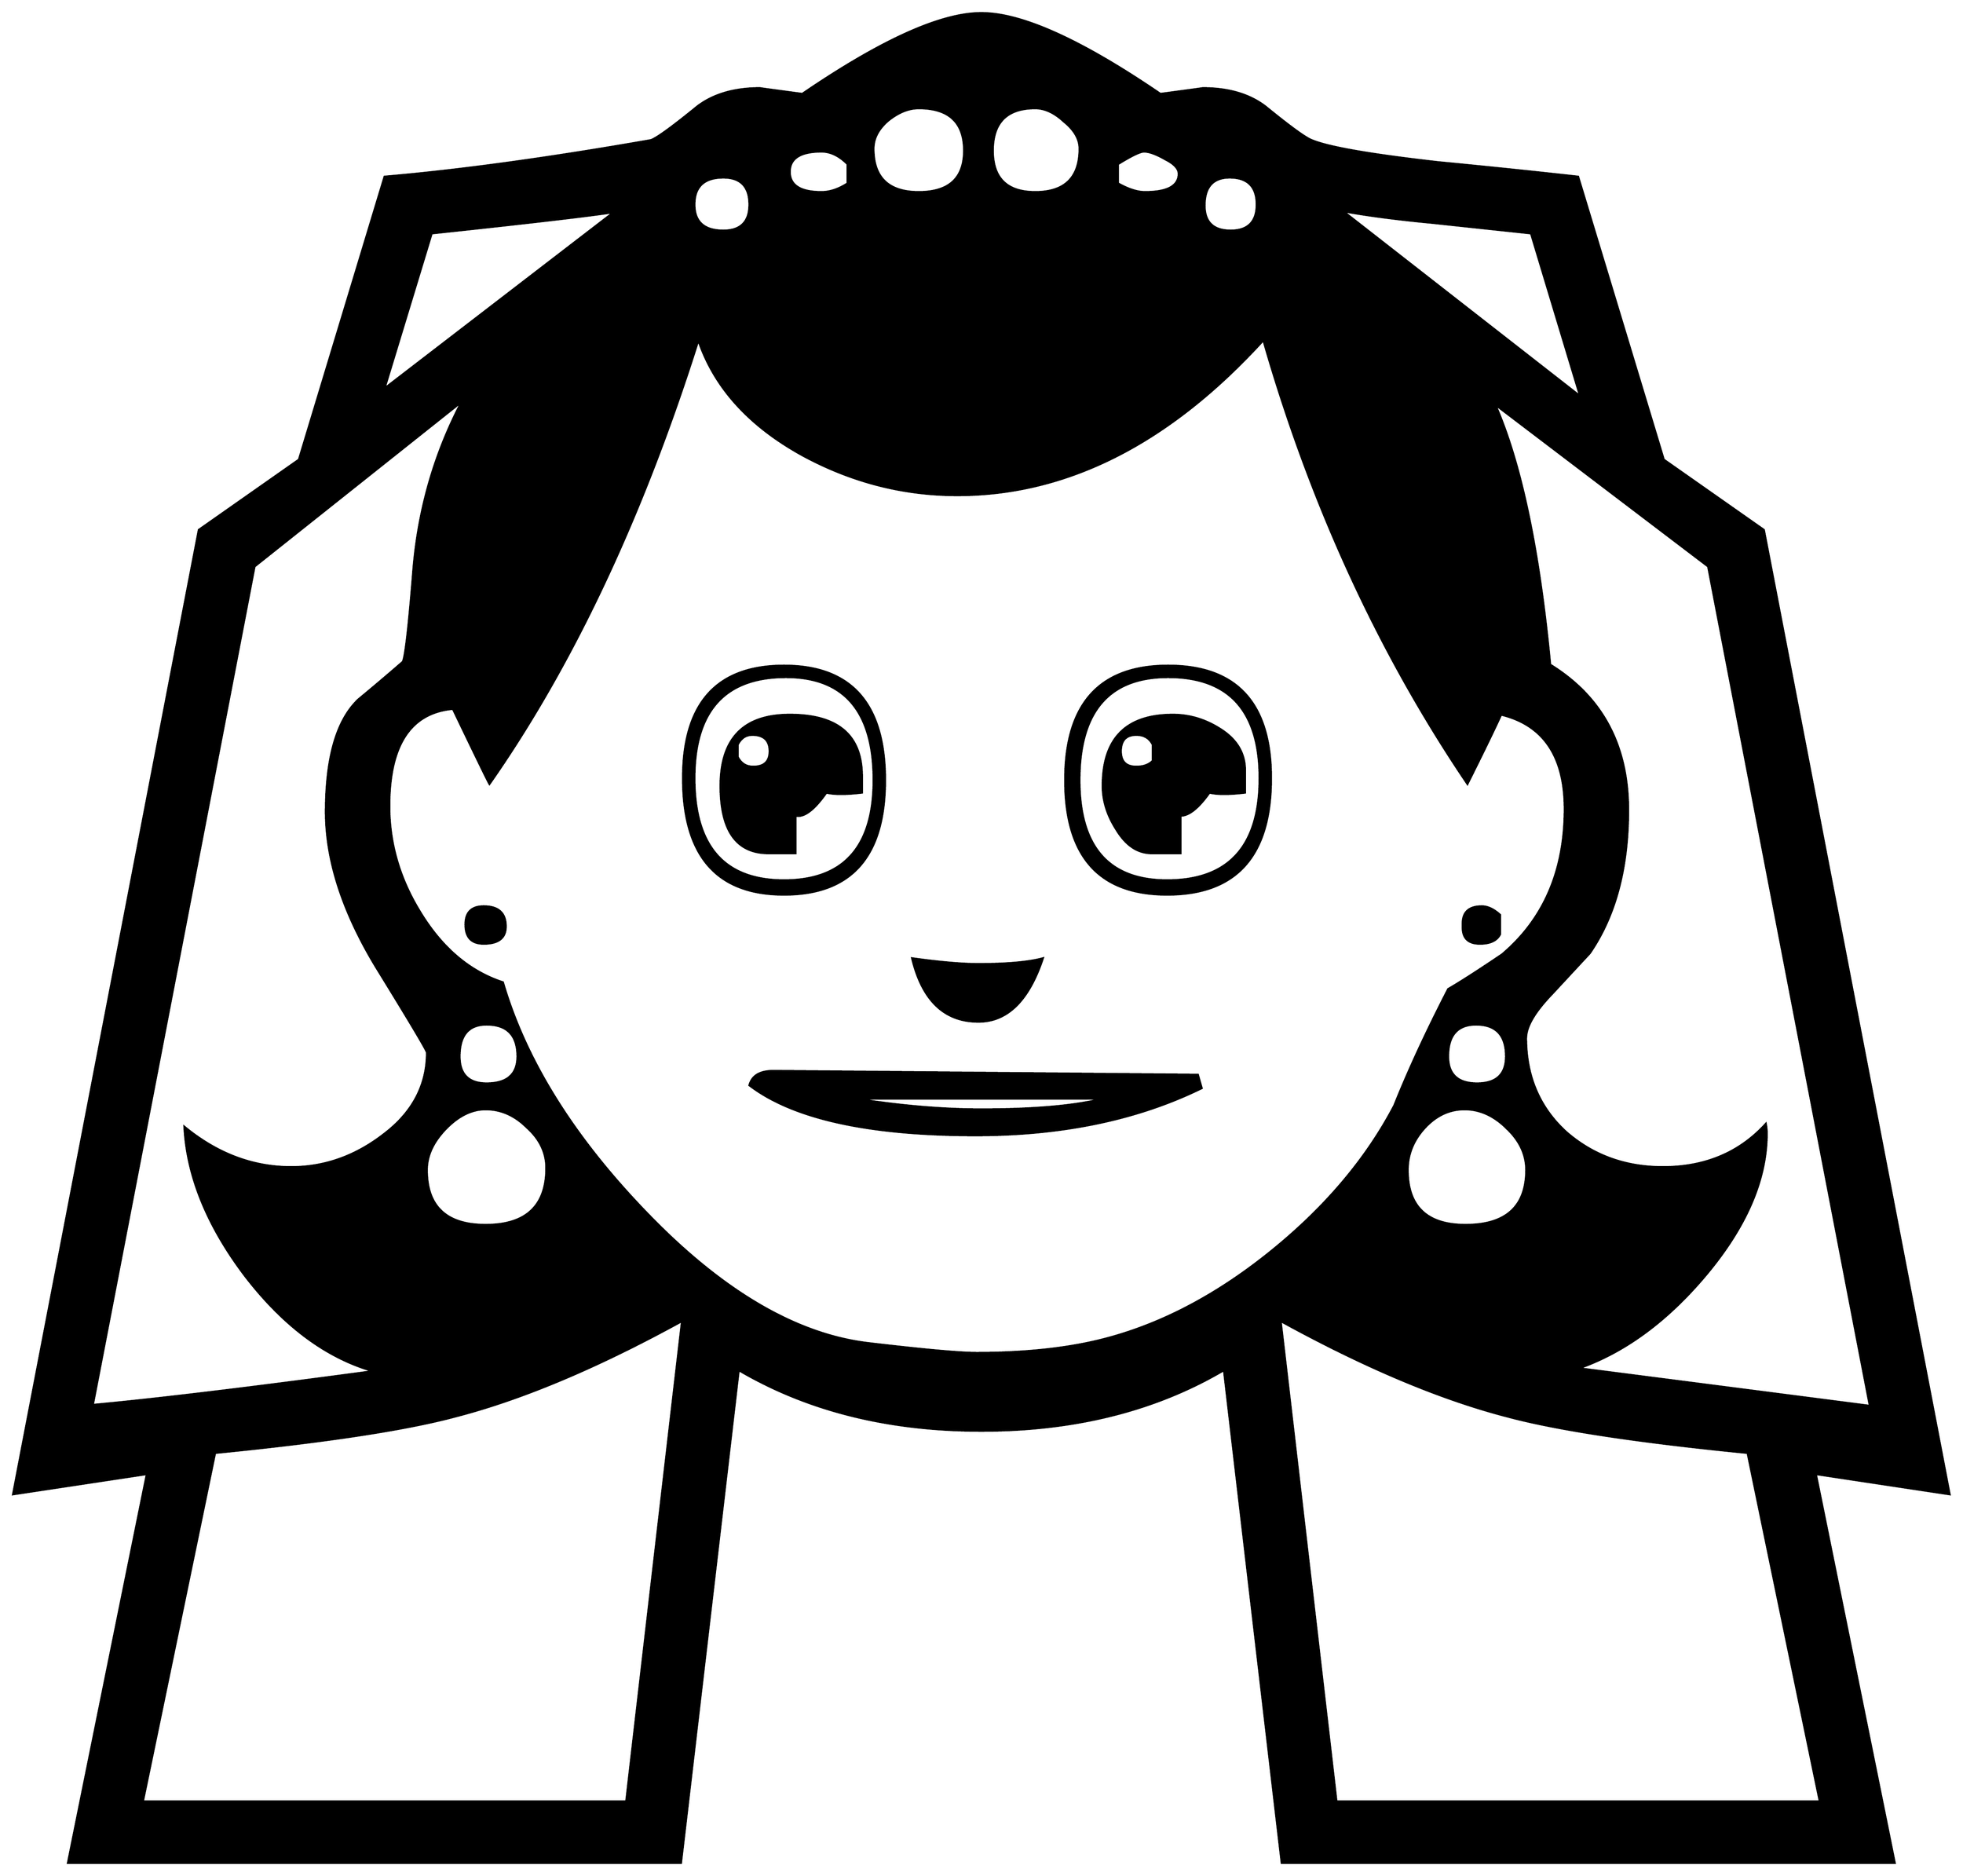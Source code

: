 


\begin{tikzpicture}[y=0.80pt, x=0.80pt, yscale=-1.0, xscale=1.0, inner sep=0pt, outer sep=0pt]
\begin{scope}[shift={(100.0,1736.0)},nonzero rule]
  \path[draw=.,fill=.,line width=1.600pt] (2030.0,-34.0) --
    (1891.0,-55.0) -- (1973.0,349.0) -- (1336.0,349.0) --
    (1276.0,-163.0) .. controls (1204.667,-121.0) and
    (1120.667,-100.0) .. (1024.0,-100.0) .. controls
    (927.333,-100.0) and (843.333,-121.0) .. (772.0,-163.0) --
    (712.0,349.0) -- (75.0,349.0) -- (157.0,-55.0) --
    (18.0,-34.0) -- (211.0,-1036.0) -- (315.0,-1109.0) --
    (404.0,-1403.0) .. controls (482.0,-1409.667) and
    (574.333,-1422.333) .. (681.0,-1441.0) .. controls
    (687.667,-1443.667) and (703.667,-1455.333) .. (729.0,-1476.0) ..
    controls (745.667,-1488.667) and (767.333,-1495.0) ..
    (794.0,-1495.0) .. controls (793.333,-1495.0) and
    (808.0,-1493.0) .. (838.0,-1489.0) .. controls
    (920.0,-1545.0) and (982.0,-1573.0) .. (1024.0,-1573.0) ..
    controls (1066.0,-1573.0) and (1128.0,-1545.0) ..
    (1210.0,-1489.0) .. controls (1240.0,-1493.0) and
    (1254.667,-1495.0) .. (1254.0,-1495.0) .. controls
    (1280.667,-1495.0) and (1302.333,-1488.667) .. (1319.0,-1476.0) ..
    controls (1344.333,-1455.333) and (1360.333,-1443.667) ..
    (1367.0,-1441.0) .. controls (1384.333,-1433.667) and
    (1428.333,-1426.0) .. (1499.0,-1418.0) .. controls
    (1547.667,-1413.333) and (1596.0,-1408.333) .. (1644.0,-1403.0) --
    (1733.0,-1109.0) -- (1837.0,-1036.0) -- (2030.0,-34.0) --
    cycle(1646.0,-1175.0) -- (1595.0,-1344.0) --
    (1492.0,-1355.0) .. controls (1456.667,-1358.333) and
    (1426.0,-1362.333) .. (1400.0,-1367.0) -- (1646.0,-1175.0) --
    cycle(1310.0,-1374.0) .. controls (1310.0,-1392.667) and
    (1300.667,-1402.0) .. (1282.0,-1402.0) .. controls
    (1264.667,-1402.0) and (1256.0,-1392.333) .. (1256.0,-1373.0) ..
    controls (1256.0,-1355.667) and (1265.0,-1347.0) ..
    (1283.0,-1347.0) .. controls (1301.0,-1347.0) and
    (1310.0,-1356.0) .. (1310.0,-1374.0) --
    cycle(1229.0,-1406.0) .. controls (1229.0,-1411.333) and
    (1224.333,-1416.333) .. (1215.0,-1421.0) .. controls
    (1205.667,-1426.333) and (1198.333,-1429.0) .. (1193.0,-1429.0) ..
    controls (1189.0,-1429.0) and (1180.0,-1424.667) ..
    (1166.0,-1416.0) -- (1166.0,-1396.0) .. controls
    (1176.667,-1390.0) and (1186.0,-1387.0) .. (1194.0,-1387.0) ..
    controls (1217.333,-1387.0) and (1229.0,-1393.333) ..
    (1229.0,-1406.0) -- cycle(1126.0,-1432.0) .. controls
    (1126.0,-1442.0) and (1120.667,-1451.333) .. (1110.0,-1460.0) ..
    controls (1100.0,-1469.333) and (1090.0,-1474.0) ..
    (1080.0,-1474.0) .. controls (1050.667,-1474.0) and
    (1036.0,-1459.333) .. (1036.0,-1430.0) .. controls
    (1036.0,-1401.333) and (1050.667,-1387.0) .. (1080.0,-1387.0) ..
    controls (1110.667,-1387.0) and (1126.0,-1402.0) ..
    (1126.0,-1432.0) -- cycle(1947.0,-126.0) -- (1779.0,-998.0)
    -- (1558.0,-1166.0) .. controls (1584.667,-1105.333) and
    (1603.667,-1015.333) .. (1615.0,-896.0) .. controls
    (1669.0,-862.667) and (1696.0,-812.333) .. (1696.0,-745.0) ..
    controls (1696.0,-684.333) and (1682.667,-634.667) ..
    (1656.0,-596.0) .. controls (1655.333,-595.333) and
    (1642.333,-581.333) .. (1617.0,-554.0) .. controls
    (1599.0,-535.333) and (1590.0,-520.0) .. (1590.0,-508.0) ..
    controls (1590.0,-468.667) and (1603.667,-436.333) ..
    (1631.0,-411.0) .. controls (1659.0,-386.333) and
    (1692.667,-374.0) .. (1732.0,-374.0) .. controls
    (1776.0,-374.0) and (1811.667,-389.0) .. (1839.0,-419.0) ..
    controls (1839.667,-415.667) and (1840.0,-412.333) ..
    (1840.0,-409.0) .. controls (1840.0,-361.0) and
    (1818.667,-311.667) .. (1776.0,-261.0) .. controls
    (1736.0,-213.667) and (1692.333,-181.667) .. (1645.0,-165.0) ..
    controls (1712.333,-156.333) and (1813.0,-143.333) ..
    (1947.0,-126.0) -- cycle(1006.0,-1430.0) .. controls
    (1006.0,-1459.333) and (990.333,-1474.0) .. (959.0,-1474.0) ..
    controls (948.333,-1474.0) and (937.667,-1469.667) ..
    (927.0,-1461.0) .. controls (917.0,-1452.333) and
    (912.0,-1442.667) .. (912.0,-1432.0) .. controls
    (912.0,-1402.0) and (927.667,-1387.0) .. (959.0,-1387.0) ..
    controls (990.333,-1387.0) and (1006.0,-1401.333) ..
    (1006.0,-1430.0) -- cycle(885.0,-1396.0) -- (885.0,-1416.0)
    .. controls (876.333,-1424.667) and (867.333,-1429.0) ..
    (858.0,-1429.0) .. controls (836.0,-1429.0) and
    (825.0,-1422.0) .. (825.0,-1408.0) .. controls
    (825.0,-1394.0) and (836.0,-1387.0) .. (858.0,-1387.0) ..
    controls (866.667,-1387.0) and (875.667,-1390.0) ..
    (885.0,-1396.0) -- cycle(783.0,-1374.0) .. controls
    (783.0,-1392.667) and (774.0,-1402.0) .. (756.0,-1402.0) ..
    controls (736.0,-1402.0) and (726.0,-1392.667) ..
    (726.0,-1374.0) .. controls (726.0,-1356.0) and
    (736.0,-1347.0) .. (756.0,-1347.0) .. controls
    (774.0,-1347.0) and (783.0,-1356.0) .. (783.0,-1374.0) --
    cycle(1569.0,-489.0) .. controls (1569.0,-511.0) and
    (1558.667,-522.0) .. (1538.0,-522.0) .. controls
    (1518.667,-522.0) and (1509.0,-511.0) .. (1509.0,-489.0) ..
    controls (1509.0,-470.333) and (1519.0,-461.0) ..
    (1539.0,-461.0) .. controls (1559.0,-461.0) and
    (1569.0,-470.333) .. (1569.0,-489.0) -- cycle(1590.0,-371.0)
    .. controls (1590.0,-387.0) and (1583.333,-401.333) ..
    (1570.0,-414.0) .. controls (1556.667,-427.333) and
    (1542.0,-434.0) .. (1526.0,-434.0) .. controls
    (1510.0,-434.0) and (1496.0,-427.333) .. (1484.0,-414.0) ..
    controls (1472.667,-401.333) and (1467.0,-387.0) ..
    (1467.0,-371.0) .. controls (1467.0,-333.0) and
    (1487.0,-314.0) .. (1527.0,-314.0) .. controls
    (1569.0,-314.0) and (1590.0,-333.0) .. (1590.0,-371.0) --
    cycle(642.0,-1366.0) .. controls (616.0,-1362.0) and
    (553.0,-1354.667) .. (453.0,-1344.0) -- (404.0,-1183.0) --
    (642.0,-1366.0) -- cycle(1630.0,-746.0) .. controls
    (1630.0,-800.667) and (1608.0,-833.333) .. (1564.0,-844.0) ..
    controls (1556.667,-828.0) and (1545.0,-804.0) ..
    (1529.0,-772.0) .. controls (1437.0,-908.0) and
    (1366.333,-1061.667) .. (1317.0,-1233.0) .. controls
    (1219.0,-1125.667) and (1113.0,-1072.0) .. (999.0,-1072.0) ..
    controls (943.0,-1072.0) and (889.667,-1085.667) ..
    (839.0,-1113.0) .. controls (783.0,-1143.667) and
    (746.667,-1183.667) .. (730.0,-1233.0) .. controls
    (672.0,-1049.667) and (599.667,-896.0) .. (513.0,-772.0) ..
    controls (512.333,-772.667) and (499.667,-798.667) .. (475.0,-850.0)
    .. controls (431.0,-846.0) and (409.0,-812.333) ..
    (409.0,-749.0) .. controls (409.0,-710.333) and (419.667,-673.667)
    .. (441.0,-639.0) .. controls (463.667,-601.667) and
    (492.333,-577.333) .. (527.0,-566.0) .. controls (550.333,-486.0)
    and (599.0,-407.333) .. (673.0,-330.0) .. controls
    (753.0,-246.0) and (831.333,-199.667) .. (908.0,-191.0) ..
    controls (964.667,-184.333) and (1001.667,-181.0) ..
    (1019.0,-181.0) .. controls (1067.667,-181.0) and
    (1110.0,-185.333) .. (1146.0,-194.0) .. controls
    (1206.667,-208.667) and (1265.667,-239.0) .. (1323.0,-285.0) ..
    controls (1380.333,-331.0) and (1423.667,-382.0) ..
    (1453.0,-438.0) .. controls (1467.667,-474.667) and
    (1486.333,-515.0) .. (1509.0,-559.0) .. controls
    (1521.667,-566.333) and (1540.333,-578.333) .. (1565.0,-595.0) ..
    controls (1608.333,-631.667) and (1630.0,-682.0) ..
    (1630.0,-746.0) -- cycle(1895.0,285.0) -- (1820.0,-77.0) ..
    controls (1705.333,-88.333) and (1622.0,-101.0) ..
    (1570.0,-115.0) .. controls (1500.667,-133.0) and
    (1422.333,-166.0) .. (1335.0,-214.0) -- (1393.0,285.0) --
    (1895.0,285.0) -- cycle(542.0,-489.0) .. controls
    (542.0,-511.0) and (531.333,-522.0) .. (510.0,-522.0) ..
    controls (491.333,-522.0) and (482.0,-511.0) .. (482.0,-489.0)
    .. controls (482.0,-470.333) and (491.333,-461.0) ..
    (510.0,-461.0) .. controls (531.333,-461.0) and (542.0,-470.333)
    .. (542.0,-489.0) -- cycle(484.0,-1169.0) -- (269.0,-998.0)
    -- (101.0,-127.0) .. controls (166.333,-133.0) and
    (263.333,-144.667) .. (392.0,-162.0) .. controls (343.333,-176.0)
    and (299.0,-209.0) .. (259.0,-261.0) .. controls
    (219.667,-313.0) and (198.667,-364.667) .. (196.0,-416.0) ..
    controls (230.0,-388.0) and (267.0,-374.0) .. (307.0,-374.0)
    .. controls (341.667,-374.0) and (373.667,-385.333) ..
    (403.0,-408.0) .. controls (433.0,-430.667) and (448.0,-459.0)
    .. (448.0,-493.0) .. controls (448.0,-495.0) and
    (430.333,-524.667) .. (395.0,-582.0) .. controls (360.333,-639.333)
    and (343.0,-693.0) .. (343.0,-743.0) .. controls
    (343.0,-799.667) and (354.333,-838.667) .. (377.0,-860.0) ..
    controls (392.333,-872.667) and (407.667,-885.667) .. (423.0,-899.0)
    .. controls (425.667,-905.0) and (429.333,-937.333) ..
    (434.0,-996.0) .. controls (439.333,-1058.0) and
    (456.0,-1115.667) .. (484.0,-1169.0) -- cycle(572.0,-373.0) ..
    controls (572.0,-389.0) and (565.333,-403.0) .. (552.0,-415.0)
    .. controls (539.333,-427.667) and (525.0,-434.0) ..
    (509.0,-434.0) .. controls (494.333,-434.0) and (480.333,-427.0)
    .. (467.0,-413.0) .. controls (454.333,-399.667) and
    (448.0,-385.667) .. (448.0,-371.0) .. controls (448.0,-333.0)
    and (468.333,-314.0) .. (509.0,-314.0) .. controls
    (551.0,-314.0) and (572.0,-333.667) .. (572.0,-373.0) --
    cycle(713.0,-214.0) .. controls (625.667,-166.0) and
    (547.333,-133.0) .. (478.0,-115.0) .. controls (426.0,-101.0)
    and (342.667,-88.333) .. (228.0,-77.0) -- (153.0,285.0) --
    (655.0,285.0) -- (713.0,-214.0) -- cycle(1563.0,-616.0) ..
    controls (1559.667,-609.333) and (1552.667,-606.0) ..
    (1542.0,-606.0) .. controls (1530.0,-606.0) and
    (1524.0,-611.667) .. (1524.0,-623.0) -- (1524.0,-627.0) ..
    controls (1524.0,-639.0) and (1530.667,-645.0) ..
    (1544.0,-645.0) .. controls (1550.0,-645.0) and
    (1556.333,-642.0) .. (1563.0,-636.0) -- (1563.0,-616.0) --
    cycle(1325.0,-778.0) .. controls (1325.0,-697.333) and
    (1289.0,-657.0) .. (1217.0,-657.0) .. controls
    (1146.333,-657.0) and (1111.0,-696.667) .. (1111.0,-776.0) ..
    controls (1111.0,-855.333) and (1146.667,-895.0) ..
    (1218.0,-895.0) .. controls (1289.333,-895.0) and
    (1325.0,-856.0) .. (1325.0,-778.0) -- cycle(924.0,-776.0) ..
    controls (924.0,-696.667) and (889.0,-657.0) .. (819.0,-657.0)
    .. controls (749.0,-657.0) and (714.0,-697.333) ..
    (714.0,-778.0) .. controls (714.0,-856.0) and (749.0,-895.0)
    .. (819.0,-895.0) .. controls (889.0,-895.0) and
    (924.0,-855.333) .. (924.0,-776.0) -- cycle(1088.0,-591.0) ..
    controls (1073.333,-547.0) and (1051.0,-525.0) ..
    (1021.0,-525.0) .. controls (985.667,-525.0) and
    (962.667,-547.0) .. (952.0,-591.0) .. controls (980.667,-587.0)
    and (1003.667,-585.0) .. (1021.0,-585.0) .. controls
    (1051.0,-585.0) and (1073.333,-587.0) .. (1088.0,-591.0) --
    cycle(1253.0,-456.0) .. controls (1186.333,-423.333) and
    (1108.0,-407.0) .. (1018.0,-407.0) .. controls
    (906.667,-407.0) and (828.333,-424.333) .. (783.0,-459.0) ..
    controls (785.667,-469.0) and (794.0,-474.0) .. (808.0,-474.0)
    -- (1249.0,-470.0) -- (1253.0,-456.0) -- cycle(530.0,-624.0)
    .. controls (530.0,-612.0) and (522.333,-606.0) ..
    (507.0,-606.0) .. controls (494.333,-606.0) and (488.0,-612.667)
    .. (488.0,-626.0) .. controls (488.0,-638.667) and
    (494.333,-645.0) .. (507.0,-645.0) .. controls (522.333,-645.0)
    and (530.0,-638.0) .. (530.0,-624.0) -- cycle(1313.0,-778.0)
    .. controls (1313.0,-848.0) and (1281.333,-883.0) ..
    (1218.0,-883.0) .. controls (1156.667,-883.0) and
    (1126.0,-847.333) .. (1126.0,-776.0) .. controls
    (1126.0,-706.667) and (1156.333,-672.0) .. (1217.0,-672.0) ..
    controls (1281.0,-672.0) and (1313.0,-707.333) ..
    (1313.0,-778.0) -- cycle(912.0,-776.0) .. controls
    (912.0,-847.333) and (881.667,-883.0) .. (821.0,-883.0) ..
    controls (757.667,-883.0) and (726.0,-848.0) .. (726.0,-778.0)
    .. controls (726.0,-707.333) and (757.0,-672.0) ..
    (819.0,-672.0) .. controls (881.0,-672.0) and (912.0,-706.667)
    .. (912.0,-776.0) -- cycle(1150.0,-445.0) -- (894.0,-445.0)
    .. controls (940.667,-437.667) and (984.0,-434.0) ..
    (1024.0,-434.0) .. controls (1078.667,-434.0) and
    (1120.667,-437.667) .. (1150.0,-445.0) -- cycle(1298.0,-763.0)
    .. controls (1281.333,-761.0) and (1269.0,-761.0) ..
    (1261.0,-763.0) .. controls (1249.667,-747.0) and
    (1239.667,-739.0) .. (1231.0,-739.0) -- (1231.0,-700.0) --
    (1201.0,-700.0) .. controls (1186.333,-700.0) and
    (1174.0,-708.333) .. (1164.0,-725.0) .. controls
    (1154.667,-739.667) and (1150.0,-754.667) .. (1150.0,-770.0) ..
    controls (1150.0,-819.333) and (1174.333,-844.0) ..
    (1223.0,-844.0) .. controls (1241.0,-844.0) and
    (1258.0,-838.667) .. (1274.0,-828.0) .. controls
    (1290.0,-817.333) and (1298.0,-803.333) .. (1298.0,-786.0) --
    (1298.0,-763.0) -- cycle(900.0,-763.0) .. controls
    (883.333,-761.0) and (871.0,-761.0) .. (863.0,-763.0) ..
    controls (850.333,-745.0) and (839.667,-737.0) .. (831.0,-739.0)
    -- (831.0,-700.0) -- (803.0,-700.0) .. controls
    (769.667,-700.0) and (753.0,-723.333) .. (753.0,-770.0) ..
    controls (753.0,-819.333) and (777.0,-844.0) .. (825.0,-844.0)
    .. controls (875.0,-844.0) and (900.0,-822.667) ..
    (900.0,-780.0) -- (900.0,-763.0) -- cycle(1202.0,-796.0) --
    (1202.0,-813.0) .. controls (1198.667,-819.667) and
    (1193.0,-823.0) .. (1185.0,-823.0) .. controls
    (1174.333,-823.0) and (1169.0,-817.333) .. (1169.0,-806.0) ..
    controls (1169.0,-795.333) and (1174.333,-790.0) ..
    (1185.0,-790.0) .. controls (1192.333,-790.0) and
    (1198.0,-792.0) .. (1202.0,-796.0) -- cycle(804.0,-806.0) ..
    controls (804.0,-817.333) and (798.0,-823.0) .. (786.0,-823.0)
    .. controls (779.333,-823.0) and (774.333,-819.667) ..
    (771.0,-813.0) -- (771.0,-800.0) .. controls (774.333,-793.333)
    and (779.667,-790.0) .. (787.0,-790.0) .. controls
    (798.333,-790.0) and (804.0,-795.333) .. (804.0,-806.0) --
    cycle;
\end{scope}

\end{tikzpicture}

